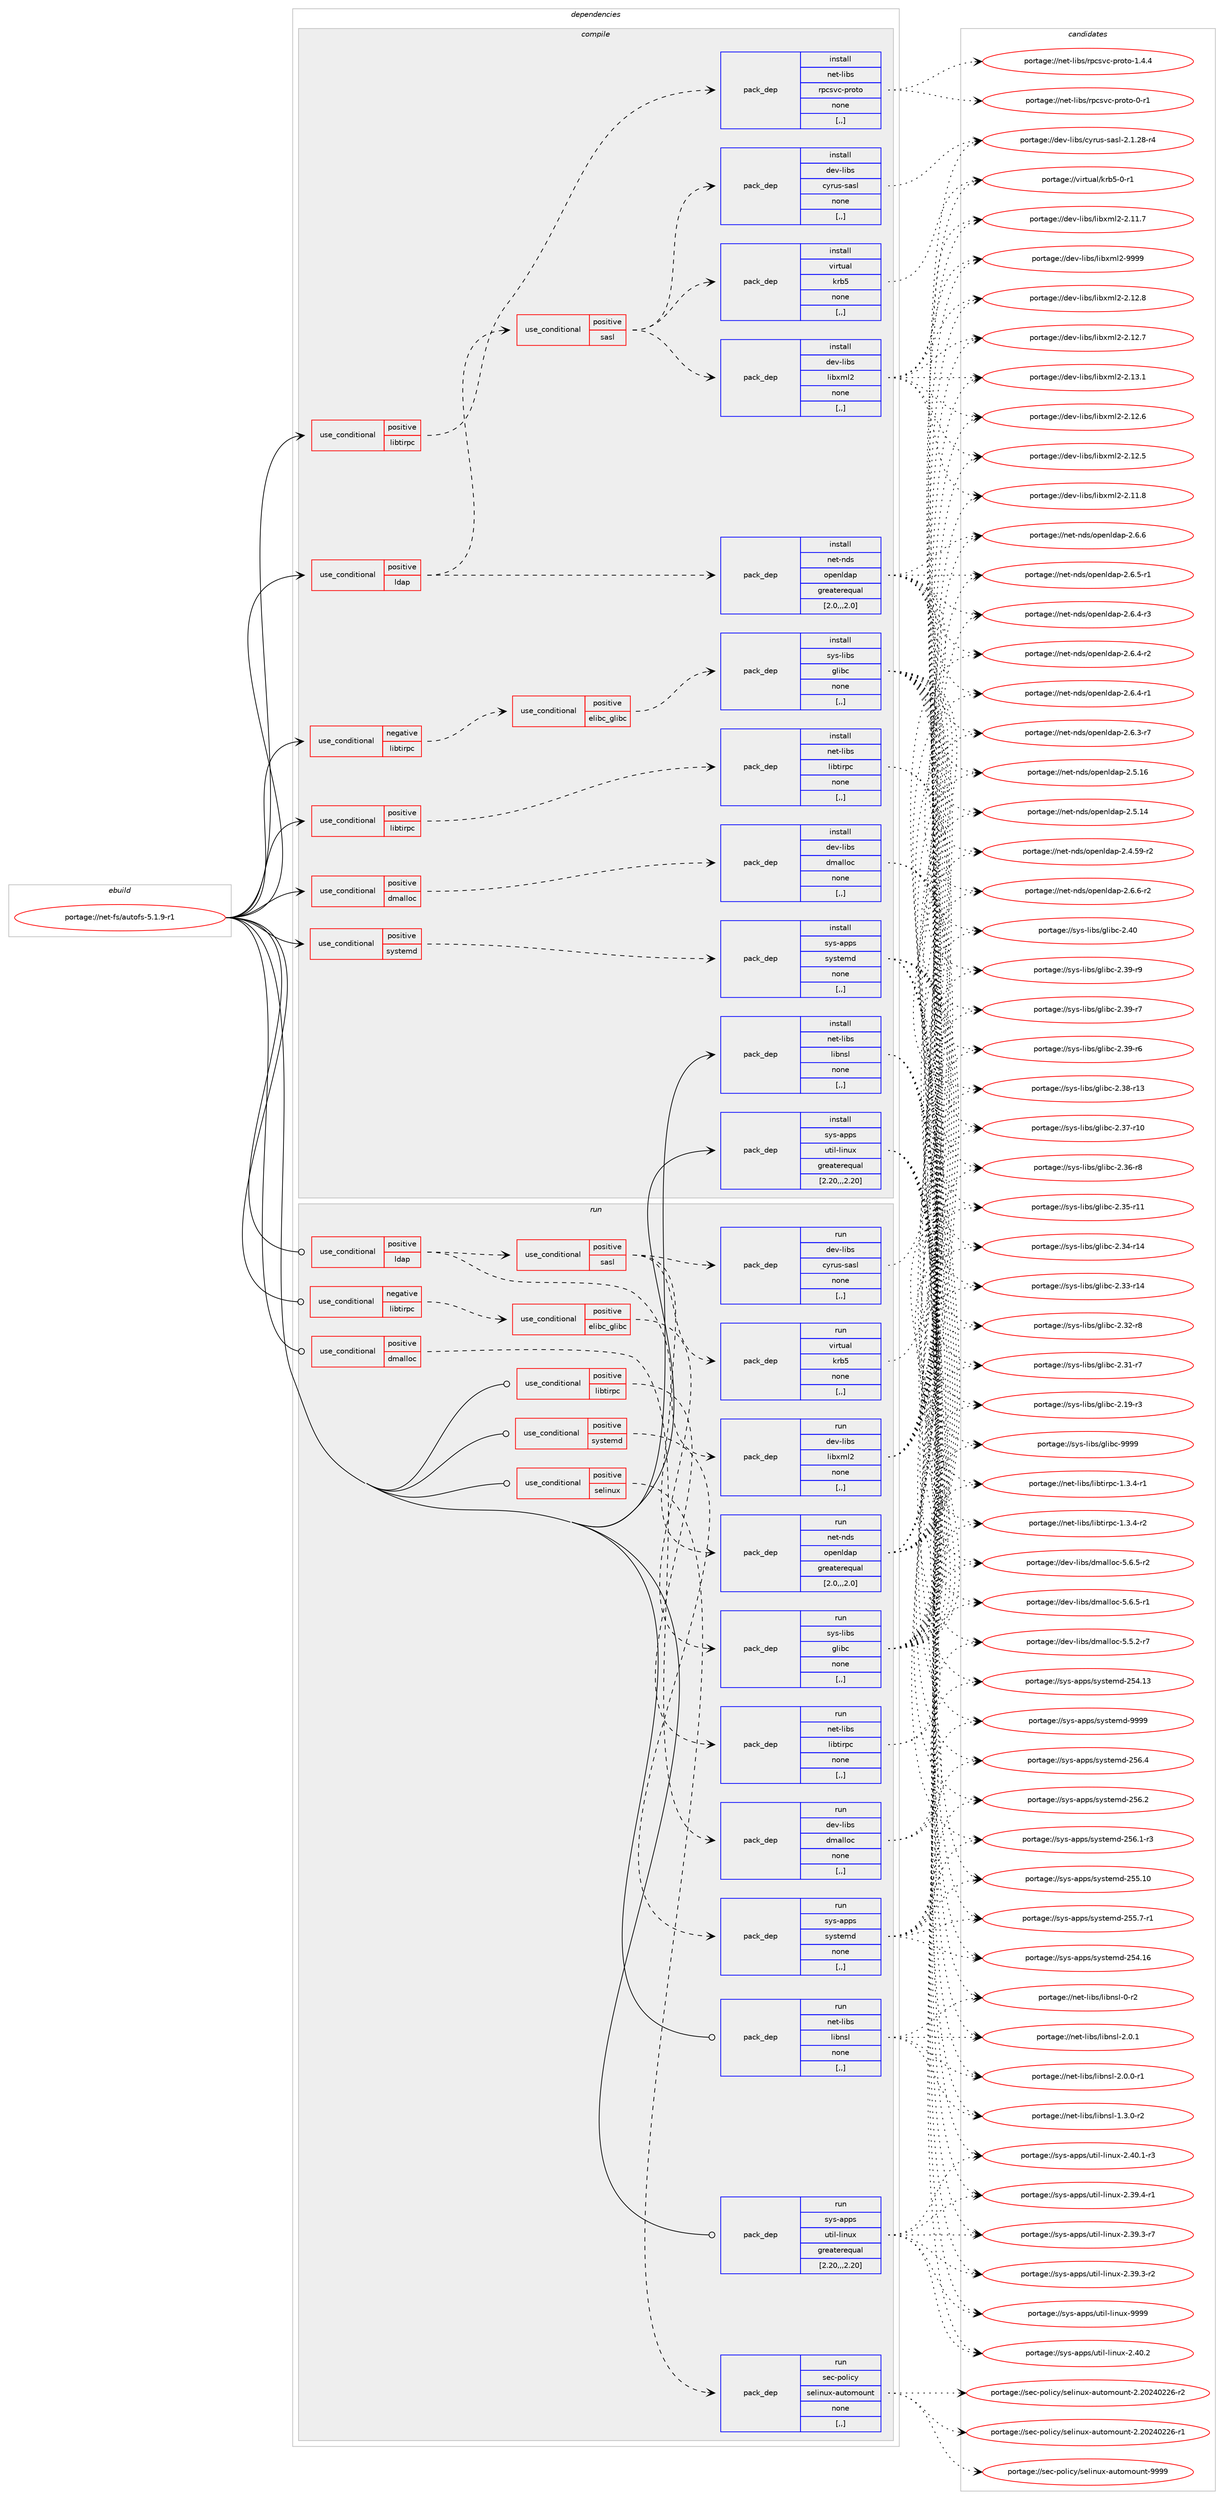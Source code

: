 digraph prolog {

# *************
# Graph options
# *************

newrank=true;
concentrate=true;
compound=true;
graph [rankdir=LR,fontname=Helvetica,fontsize=10,ranksep=1.5];#, ranksep=2.5, nodesep=0.2];
edge  [arrowhead=vee];
node  [fontname=Helvetica,fontsize=10];

# **********
# The ebuild
# **********

subgraph cluster_leftcol {
color=gray;
label=<<i>ebuild</i>>;
id [label="portage://net-fs/autofs-5.1.9-r1", color=red, width=4, href="../net-fs/autofs-5.1.9-r1.svg"];
}

# ****************
# The dependencies
# ****************

subgraph cluster_midcol {
color=gray;
label=<<i>dependencies</i>>;
subgraph cluster_compile {
fillcolor="#eeeeee";
style=filled;
label=<<i>compile</i>>;
subgraph cond90116 {
dependency347112 [label=<<TABLE BORDER="0" CELLBORDER="1" CELLSPACING="0" CELLPADDING="4"><TR><TD ROWSPAN="3" CELLPADDING="10">use_conditional</TD></TR><TR><TD>negative</TD></TR><TR><TD>libtirpc</TD></TR></TABLE>>, shape=none, color=red];
subgraph cond90117 {
dependency347113 [label=<<TABLE BORDER="0" CELLBORDER="1" CELLSPACING="0" CELLPADDING="4"><TR><TD ROWSPAN="3" CELLPADDING="10">use_conditional</TD></TR><TR><TD>positive</TD></TR><TR><TD>elibc_glibc</TD></TR></TABLE>>, shape=none, color=red];
subgraph pack254401 {
dependency347114 [label=<<TABLE BORDER="0" CELLBORDER="1" CELLSPACING="0" CELLPADDING="4" WIDTH="220"><TR><TD ROWSPAN="6" CELLPADDING="30">pack_dep</TD></TR><TR><TD WIDTH="110">install</TD></TR><TR><TD>sys-libs</TD></TR><TR><TD>glibc</TD></TR><TR><TD>none</TD></TR><TR><TD>[,,]</TD></TR></TABLE>>, shape=none, color=blue];
}
dependency347113:e -> dependency347114:w [weight=20,style="dashed",arrowhead="vee"];
}
dependency347112:e -> dependency347113:w [weight=20,style="dashed",arrowhead="vee"];
}
id:e -> dependency347112:w [weight=20,style="solid",arrowhead="vee"];
subgraph cond90118 {
dependency347115 [label=<<TABLE BORDER="0" CELLBORDER="1" CELLSPACING="0" CELLPADDING="4"><TR><TD ROWSPAN="3" CELLPADDING="10">use_conditional</TD></TR><TR><TD>positive</TD></TR><TR><TD>dmalloc</TD></TR></TABLE>>, shape=none, color=red];
subgraph pack254402 {
dependency347116 [label=<<TABLE BORDER="0" CELLBORDER="1" CELLSPACING="0" CELLPADDING="4" WIDTH="220"><TR><TD ROWSPAN="6" CELLPADDING="30">pack_dep</TD></TR><TR><TD WIDTH="110">install</TD></TR><TR><TD>dev-libs</TD></TR><TR><TD>dmalloc</TD></TR><TR><TD>none</TD></TR><TR><TD>[,,]</TD></TR></TABLE>>, shape=none, color=blue];
}
dependency347115:e -> dependency347116:w [weight=20,style="dashed",arrowhead="vee"];
}
id:e -> dependency347115:w [weight=20,style="solid",arrowhead="vee"];
subgraph cond90119 {
dependency347117 [label=<<TABLE BORDER="0" CELLBORDER="1" CELLSPACING="0" CELLPADDING="4"><TR><TD ROWSPAN="3" CELLPADDING="10">use_conditional</TD></TR><TR><TD>positive</TD></TR><TR><TD>ldap</TD></TR></TABLE>>, shape=none, color=red];
subgraph pack254403 {
dependency347118 [label=<<TABLE BORDER="0" CELLBORDER="1" CELLSPACING="0" CELLPADDING="4" WIDTH="220"><TR><TD ROWSPAN="6" CELLPADDING="30">pack_dep</TD></TR><TR><TD WIDTH="110">install</TD></TR><TR><TD>net-nds</TD></TR><TR><TD>openldap</TD></TR><TR><TD>greaterequal</TD></TR><TR><TD>[2.0,,,2.0]</TD></TR></TABLE>>, shape=none, color=blue];
}
dependency347117:e -> dependency347118:w [weight=20,style="dashed",arrowhead="vee"];
subgraph cond90120 {
dependency347119 [label=<<TABLE BORDER="0" CELLBORDER="1" CELLSPACING="0" CELLPADDING="4"><TR><TD ROWSPAN="3" CELLPADDING="10">use_conditional</TD></TR><TR><TD>positive</TD></TR><TR><TD>sasl</TD></TR></TABLE>>, shape=none, color=red];
subgraph pack254404 {
dependency347120 [label=<<TABLE BORDER="0" CELLBORDER="1" CELLSPACING="0" CELLPADDING="4" WIDTH="220"><TR><TD ROWSPAN="6" CELLPADDING="30">pack_dep</TD></TR><TR><TD WIDTH="110">install</TD></TR><TR><TD>dev-libs</TD></TR><TR><TD>cyrus-sasl</TD></TR><TR><TD>none</TD></TR><TR><TD>[,,]</TD></TR></TABLE>>, shape=none, color=blue];
}
dependency347119:e -> dependency347120:w [weight=20,style="dashed",arrowhead="vee"];
subgraph pack254405 {
dependency347121 [label=<<TABLE BORDER="0" CELLBORDER="1" CELLSPACING="0" CELLPADDING="4" WIDTH="220"><TR><TD ROWSPAN="6" CELLPADDING="30">pack_dep</TD></TR><TR><TD WIDTH="110">install</TD></TR><TR><TD>dev-libs</TD></TR><TR><TD>libxml2</TD></TR><TR><TD>none</TD></TR><TR><TD>[,,]</TD></TR></TABLE>>, shape=none, color=blue];
}
dependency347119:e -> dependency347121:w [weight=20,style="dashed",arrowhead="vee"];
subgraph pack254406 {
dependency347122 [label=<<TABLE BORDER="0" CELLBORDER="1" CELLSPACING="0" CELLPADDING="4" WIDTH="220"><TR><TD ROWSPAN="6" CELLPADDING="30">pack_dep</TD></TR><TR><TD WIDTH="110">install</TD></TR><TR><TD>virtual</TD></TR><TR><TD>krb5</TD></TR><TR><TD>none</TD></TR><TR><TD>[,,]</TD></TR></TABLE>>, shape=none, color=blue];
}
dependency347119:e -> dependency347122:w [weight=20,style="dashed",arrowhead="vee"];
}
dependency347117:e -> dependency347119:w [weight=20,style="dashed",arrowhead="vee"];
}
id:e -> dependency347117:w [weight=20,style="solid",arrowhead="vee"];
subgraph cond90121 {
dependency347123 [label=<<TABLE BORDER="0" CELLBORDER="1" CELLSPACING="0" CELLPADDING="4"><TR><TD ROWSPAN="3" CELLPADDING="10">use_conditional</TD></TR><TR><TD>positive</TD></TR><TR><TD>libtirpc</TD></TR></TABLE>>, shape=none, color=red];
subgraph pack254407 {
dependency347124 [label=<<TABLE BORDER="0" CELLBORDER="1" CELLSPACING="0" CELLPADDING="4" WIDTH="220"><TR><TD ROWSPAN="6" CELLPADDING="30">pack_dep</TD></TR><TR><TD WIDTH="110">install</TD></TR><TR><TD>net-libs</TD></TR><TR><TD>libtirpc</TD></TR><TR><TD>none</TD></TR><TR><TD>[,,]</TD></TR></TABLE>>, shape=none, color=blue];
}
dependency347123:e -> dependency347124:w [weight=20,style="dashed",arrowhead="vee"];
}
id:e -> dependency347123:w [weight=20,style="solid",arrowhead="vee"];
subgraph cond90122 {
dependency347125 [label=<<TABLE BORDER="0" CELLBORDER="1" CELLSPACING="0" CELLPADDING="4"><TR><TD ROWSPAN="3" CELLPADDING="10">use_conditional</TD></TR><TR><TD>positive</TD></TR><TR><TD>libtirpc</TD></TR></TABLE>>, shape=none, color=red];
subgraph pack254408 {
dependency347126 [label=<<TABLE BORDER="0" CELLBORDER="1" CELLSPACING="0" CELLPADDING="4" WIDTH="220"><TR><TD ROWSPAN="6" CELLPADDING="30">pack_dep</TD></TR><TR><TD WIDTH="110">install</TD></TR><TR><TD>net-libs</TD></TR><TR><TD>rpcsvc-proto</TD></TR><TR><TD>none</TD></TR><TR><TD>[,,]</TD></TR></TABLE>>, shape=none, color=blue];
}
dependency347125:e -> dependency347126:w [weight=20,style="dashed",arrowhead="vee"];
}
id:e -> dependency347125:w [weight=20,style="solid",arrowhead="vee"];
subgraph cond90123 {
dependency347127 [label=<<TABLE BORDER="0" CELLBORDER="1" CELLSPACING="0" CELLPADDING="4"><TR><TD ROWSPAN="3" CELLPADDING="10">use_conditional</TD></TR><TR><TD>positive</TD></TR><TR><TD>systemd</TD></TR></TABLE>>, shape=none, color=red];
subgraph pack254409 {
dependency347128 [label=<<TABLE BORDER="0" CELLBORDER="1" CELLSPACING="0" CELLPADDING="4" WIDTH="220"><TR><TD ROWSPAN="6" CELLPADDING="30">pack_dep</TD></TR><TR><TD WIDTH="110">install</TD></TR><TR><TD>sys-apps</TD></TR><TR><TD>systemd</TD></TR><TR><TD>none</TD></TR><TR><TD>[,,]</TD></TR></TABLE>>, shape=none, color=blue];
}
dependency347127:e -> dependency347128:w [weight=20,style="dashed",arrowhead="vee"];
}
id:e -> dependency347127:w [weight=20,style="solid",arrowhead="vee"];
subgraph pack254410 {
dependency347129 [label=<<TABLE BORDER="0" CELLBORDER="1" CELLSPACING="0" CELLPADDING="4" WIDTH="220"><TR><TD ROWSPAN="6" CELLPADDING="30">pack_dep</TD></TR><TR><TD WIDTH="110">install</TD></TR><TR><TD>net-libs</TD></TR><TR><TD>libnsl</TD></TR><TR><TD>none</TD></TR><TR><TD>[,,]</TD></TR></TABLE>>, shape=none, color=blue];
}
id:e -> dependency347129:w [weight=20,style="solid",arrowhead="vee"];
subgraph pack254411 {
dependency347130 [label=<<TABLE BORDER="0" CELLBORDER="1" CELLSPACING="0" CELLPADDING="4" WIDTH="220"><TR><TD ROWSPAN="6" CELLPADDING="30">pack_dep</TD></TR><TR><TD WIDTH="110">install</TD></TR><TR><TD>sys-apps</TD></TR><TR><TD>util-linux</TD></TR><TR><TD>greaterequal</TD></TR><TR><TD>[2.20,,,2.20]</TD></TR></TABLE>>, shape=none, color=blue];
}
id:e -> dependency347130:w [weight=20,style="solid",arrowhead="vee"];
}
subgraph cluster_compileandrun {
fillcolor="#eeeeee";
style=filled;
label=<<i>compile and run</i>>;
}
subgraph cluster_run {
fillcolor="#eeeeee";
style=filled;
label=<<i>run</i>>;
subgraph cond90124 {
dependency347131 [label=<<TABLE BORDER="0" CELLBORDER="1" CELLSPACING="0" CELLPADDING="4"><TR><TD ROWSPAN="3" CELLPADDING="10">use_conditional</TD></TR><TR><TD>negative</TD></TR><TR><TD>libtirpc</TD></TR></TABLE>>, shape=none, color=red];
subgraph cond90125 {
dependency347132 [label=<<TABLE BORDER="0" CELLBORDER="1" CELLSPACING="0" CELLPADDING="4"><TR><TD ROWSPAN="3" CELLPADDING="10">use_conditional</TD></TR><TR><TD>positive</TD></TR><TR><TD>elibc_glibc</TD></TR></TABLE>>, shape=none, color=red];
subgraph pack254412 {
dependency347133 [label=<<TABLE BORDER="0" CELLBORDER="1" CELLSPACING="0" CELLPADDING="4" WIDTH="220"><TR><TD ROWSPAN="6" CELLPADDING="30">pack_dep</TD></TR><TR><TD WIDTH="110">run</TD></TR><TR><TD>sys-libs</TD></TR><TR><TD>glibc</TD></TR><TR><TD>none</TD></TR><TR><TD>[,,]</TD></TR></TABLE>>, shape=none, color=blue];
}
dependency347132:e -> dependency347133:w [weight=20,style="dashed",arrowhead="vee"];
}
dependency347131:e -> dependency347132:w [weight=20,style="dashed",arrowhead="vee"];
}
id:e -> dependency347131:w [weight=20,style="solid",arrowhead="odot"];
subgraph cond90126 {
dependency347134 [label=<<TABLE BORDER="0" CELLBORDER="1" CELLSPACING="0" CELLPADDING="4"><TR><TD ROWSPAN="3" CELLPADDING="10">use_conditional</TD></TR><TR><TD>positive</TD></TR><TR><TD>dmalloc</TD></TR></TABLE>>, shape=none, color=red];
subgraph pack254413 {
dependency347135 [label=<<TABLE BORDER="0" CELLBORDER="1" CELLSPACING="0" CELLPADDING="4" WIDTH="220"><TR><TD ROWSPAN="6" CELLPADDING="30">pack_dep</TD></TR><TR><TD WIDTH="110">run</TD></TR><TR><TD>dev-libs</TD></TR><TR><TD>dmalloc</TD></TR><TR><TD>none</TD></TR><TR><TD>[,,]</TD></TR></TABLE>>, shape=none, color=blue];
}
dependency347134:e -> dependency347135:w [weight=20,style="dashed",arrowhead="vee"];
}
id:e -> dependency347134:w [weight=20,style="solid",arrowhead="odot"];
subgraph cond90127 {
dependency347136 [label=<<TABLE BORDER="0" CELLBORDER="1" CELLSPACING="0" CELLPADDING="4"><TR><TD ROWSPAN="3" CELLPADDING="10">use_conditional</TD></TR><TR><TD>positive</TD></TR><TR><TD>ldap</TD></TR></TABLE>>, shape=none, color=red];
subgraph pack254414 {
dependency347137 [label=<<TABLE BORDER="0" CELLBORDER="1" CELLSPACING="0" CELLPADDING="4" WIDTH="220"><TR><TD ROWSPAN="6" CELLPADDING="30">pack_dep</TD></TR><TR><TD WIDTH="110">run</TD></TR><TR><TD>net-nds</TD></TR><TR><TD>openldap</TD></TR><TR><TD>greaterequal</TD></TR><TR><TD>[2.0,,,2.0]</TD></TR></TABLE>>, shape=none, color=blue];
}
dependency347136:e -> dependency347137:w [weight=20,style="dashed",arrowhead="vee"];
subgraph cond90128 {
dependency347138 [label=<<TABLE BORDER="0" CELLBORDER="1" CELLSPACING="0" CELLPADDING="4"><TR><TD ROWSPAN="3" CELLPADDING="10">use_conditional</TD></TR><TR><TD>positive</TD></TR><TR><TD>sasl</TD></TR></TABLE>>, shape=none, color=red];
subgraph pack254415 {
dependency347139 [label=<<TABLE BORDER="0" CELLBORDER="1" CELLSPACING="0" CELLPADDING="4" WIDTH="220"><TR><TD ROWSPAN="6" CELLPADDING="30">pack_dep</TD></TR><TR><TD WIDTH="110">run</TD></TR><TR><TD>dev-libs</TD></TR><TR><TD>cyrus-sasl</TD></TR><TR><TD>none</TD></TR><TR><TD>[,,]</TD></TR></TABLE>>, shape=none, color=blue];
}
dependency347138:e -> dependency347139:w [weight=20,style="dashed",arrowhead="vee"];
subgraph pack254416 {
dependency347140 [label=<<TABLE BORDER="0" CELLBORDER="1" CELLSPACING="0" CELLPADDING="4" WIDTH="220"><TR><TD ROWSPAN="6" CELLPADDING="30">pack_dep</TD></TR><TR><TD WIDTH="110">run</TD></TR><TR><TD>dev-libs</TD></TR><TR><TD>libxml2</TD></TR><TR><TD>none</TD></TR><TR><TD>[,,]</TD></TR></TABLE>>, shape=none, color=blue];
}
dependency347138:e -> dependency347140:w [weight=20,style="dashed",arrowhead="vee"];
subgraph pack254417 {
dependency347141 [label=<<TABLE BORDER="0" CELLBORDER="1" CELLSPACING="0" CELLPADDING="4" WIDTH="220"><TR><TD ROWSPAN="6" CELLPADDING="30">pack_dep</TD></TR><TR><TD WIDTH="110">run</TD></TR><TR><TD>virtual</TD></TR><TR><TD>krb5</TD></TR><TR><TD>none</TD></TR><TR><TD>[,,]</TD></TR></TABLE>>, shape=none, color=blue];
}
dependency347138:e -> dependency347141:w [weight=20,style="dashed",arrowhead="vee"];
}
dependency347136:e -> dependency347138:w [weight=20,style="dashed",arrowhead="vee"];
}
id:e -> dependency347136:w [weight=20,style="solid",arrowhead="odot"];
subgraph cond90129 {
dependency347142 [label=<<TABLE BORDER="0" CELLBORDER="1" CELLSPACING="0" CELLPADDING="4"><TR><TD ROWSPAN="3" CELLPADDING="10">use_conditional</TD></TR><TR><TD>positive</TD></TR><TR><TD>libtirpc</TD></TR></TABLE>>, shape=none, color=red];
subgraph pack254418 {
dependency347143 [label=<<TABLE BORDER="0" CELLBORDER="1" CELLSPACING="0" CELLPADDING="4" WIDTH="220"><TR><TD ROWSPAN="6" CELLPADDING="30">pack_dep</TD></TR><TR><TD WIDTH="110">run</TD></TR><TR><TD>net-libs</TD></TR><TR><TD>libtirpc</TD></TR><TR><TD>none</TD></TR><TR><TD>[,,]</TD></TR></TABLE>>, shape=none, color=blue];
}
dependency347142:e -> dependency347143:w [weight=20,style="dashed",arrowhead="vee"];
}
id:e -> dependency347142:w [weight=20,style="solid",arrowhead="odot"];
subgraph cond90130 {
dependency347144 [label=<<TABLE BORDER="0" CELLBORDER="1" CELLSPACING="0" CELLPADDING="4"><TR><TD ROWSPAN="3" CELLPADDING="10">use_conditional</TD></TR><TR><TD>positive</TD></TR><TR><TD>selinux</TD></TR></TABLE>>, shape=none, color=red];
subgraph pack254419 {
dependency347145 [label=<<TABLE BORDER="0" CELLBORDER="1" CELLSPACING="0" CELLPADDING="4" WIDTH="220"><TR><TD ROWSPAN="6" CELLPADDING="30">pack_dep</TD></TR><TR><TD WIDTH="110">run</TD></TR><TR><TD>sec-policy</TD></TR><TR><TD>selinux-automount</TD></TR><TR><TD>none</TD></TR><TR><TD>[,,]</TD></TR></TABLE>>, shape=none, color=blue];
}
dependency347144:e -> dependency347145:w [weight=20,style="dashed",arrowhead="vee"];
}
id:e -> dependency347144:w [weight=20,style="solid",arrowhead="odot"];
subgraph cond90131 {
dependency347146 [label=<<TABLE BORDER="0" CELLBORDER="1" CELLSPACING="0" CELLPADDING="4"><TR><TD ROWSPAN="3" CELLPADDING="10">use_conditional</TD></TR><TR><TD>positive</TD></TR><TR><TD>systemd</TD></TR></TABLE>>, shape=none, color=red];
subgraph pack254420 {
dependency347147 [label=<<TABLE BORDER="0" CELLBORDER="1" CELLSPACING="0" CELLPADDING="4" WIDTH="220"><TR><TD ROWSPAN="6" CELLPADDING="30">pack_dep</TD></TR><TR><TD WIDTH="110">run</TD></TR><TR><TD>sys-apps</TD></TR><TR><TD>systemd</TD></TR><TR><TD>none</TD></TR><TR><TD>[,,]</TD></TR></TABLE>>, shape=none, color=blue];
}
dependency347146:e -> dependency347147:w [weight=20,style="dashed",arrowhead="vee"];
}
id:e -> dependency347146:w [weight=20,style="solid",arrowhead="odot"];
subgraph pack254421 {
dependency347148 [label=<<TABLE BORDER="0" CELLBORDER="1" CELLSPACING="0" CELLPADDING="4" WIDTH="220"><TR><TD ROWSPAN="6" CELLPADDING="30">pack_dep</TD></TR><TR><TD WIDTH="110">run</TD></TR><TR><TD>net-libs</TD></TR><TR><TD>libnsl</TD></TR><TR><TD>none</TD></TR><TR><TD>[,,]</TD></TR></TABLE>>, shape=none, color=blue];
}
id:e -> dependency347148:w [weight=20,style="solid",arrowhead="odot"];
subgraph pack254422 {
dependency347149 [label=<<TABLE BORDER="0" CELLBORDER="1" CELLSPACING="0" CELLPADDING="4" WIDTH="220"><TR><TD ROWSPAN="6" CELLPADDING="30">pack_dep</TD></TR><TR><TD WIDTH="110">run</TD></TR><TR><TD>sys-apps</TD></TR><TR><TD>util-linux</TD></TR><TR><TD>greaterequal</TD></TR><TR><TD>[2.20,,,2.20]</TD></TR></TABLE>>, shape=none, color=blue];
}
id:e -> dependency347149:w [weight=20,style="solid",arrowhead="odot"];
}
}

# **************
# The candidates
# **************

subgraph cluster_choices {
rank=same;
color=gray;
label=<<i>candidates</i>>;

subgraph choice254401 {
color=black;
nodesep=1;
choice11512111545108105981154710310810598994557575757 [label="portage://sys-libs/glibc-9999", color=red, width=4,href="../sys-libs/glibc-9999.svg"];
choice11512111545108105981154710310810598994550465248 [label="portage://sys-libs/glibc-2.40", color=red, width=4,href="../sys-libs/glibc-2.40.svg"];
choice115121115451081059811547103108105989945504651574511457 [label="portage://sys-libs/glibc-2.39-r9", color=red, width=4,href="../sys-libs/glibc-2.39-r9.svg"];
choice115121115451081059811547103108105989945504651574511455 [label="portage://sys-libs/glibc-2.39-r7", color=red, width=4,href="../sys-libs/glibc-2.39-r7.svg"];
choice115121115451081059811547103108105989945504651574511454 [label="portage://sys-libs/glibc-2.39-r6", color=red, width=4,href="../sys-libs/glibc-2.39-r6.svg"];
choice11512111545108105981154710310810598994550465156451144951 [label="portage://sys-libs/glibc-2.38-r13", color=red, width=4,href="../sys-libs/glibc-2.38-r13.svg"];
choice11512111545108105981154710310810598994550465155451144948 [label="portage://sys-libs/glibc-2.37-r10", color=red, width=4,href="../sys-libs/glibc-2.37-r10.svg"];
choice115121115451081059811547103108105989945504651544511456 [label="portage://sys-libs/glibc-2.36-r8", color=red, width=4,href="../sys-libs/glibc-2.36-r8.svg"];
choice11512111545108105981154710310810598994550465153451144949 [label="portage://sys-libs/glibc-2.35-r11", color=red, width=4,href="../sys-libs/glibc-2.35-r11.svg"];
choice11512111545108105981154710310810598994550465152451144952 [label="portage://sys-libs/glibc-2.34-r14", color=red, width=4,href="../sys-libs/glibc-2.34-r14.svg"];
choice11512111545108105981154710310810598994550465151451144952 [label="portage://sys-libs/glibc-2.33-r14", color=red, width=4,href="../sys-libs/glibc-2.33-r14.svg"];
choice115121115451081059811547103108105989945504651504511456 [label="portage://sys-libs/glibc-2.32-r8", color=red, width=4,href="../sys-libs/glibc-2.32-r8.svg"];
choice115121115451081059811547103108105989945504651494511455 [label="portage://sys-libs/glibc-2.31-r7", color=red, width=4,href="../sys-libs/glibc-2.31-r7.svg"];
choice115121115451081059811547103108105989945504649574511451 [label="portage://sys-libs/glibc-2.19-r3", color=red, width=4,href="../sys-libs/glibc-2.19-r3.svg"];
dependency347114:e -> choice11512111545108105981154710310810598994557575757:w [style=dotted,weight="100"];
dependency347114:e -> choice11512111545108105981154710310810598994550465248:w [style=dotted,weight="100"];
dependency347114:e -> choice115121115451081059811547103108105989945504651574511457:w [style=dotted,weight="100"];
dependency347114:e -> choice115121115451081059811547103108105989945504651574511455:w [style=dotted,weight="100"];
dependency347114:e -> choice115121115451081059811547103108105989945504651574511454:w [style=dotted,weight="100"];
dependency347114:e -> choice11512111545108105981154710310810598994550465156451144951:w [style=dotted,weight="100"];
dependency347114:e -> choice11512111545108105981154710310810598994550465155451144948:w [style=dotted,weight="100"];
dependency347114:e -> choice115121115451081059811547103108105989945504651544511456:w [style=dotted,weight="100"];
dependency347114:e -> choice11512111545108105981154710310810598994550465153451144949:w [style=dotted,weight="100"];
dependency347114:e -> choice11512111545108105981154710310810598994550465152451144952:w [style=dotted,weight="100"];
dependency347114:e -> choice11512111545108105981154710310810598994550465151451144952:w [style=dotted,weight="100"];
dependency347114:e -> choice115121115451081059811547103108105989945504651504511456:w [style=dotted,weight="100"];
dependency347114:e -> choice115121115451081059811547103108105989945504651494511455:w [style=dotted,weight="100"];
dependency347114:e -> choice115121115451081059811547103108105989945504649574511451:w [style=dotted,weight="100"];
}
subgraph choice254402 {
color=black;
nodesep=1;
choice10010111845108105981154710010997108108111994553465446534511450 [label="portage://dev-libs/dmalloc-5.6.5-r2", color=red, width=4,href="../dev-libs/dmalloc-5.6.5-r2.svg"];
choice10010111845108105981154710010997108108111994553465446534511449 [label="portage://dev-libs/dmalloc-5.6.5-r1", color=red, width=4,href="../dev-libs/dmalloc-5.6.5-r1.svg"];
choice10010111845108105981154710010997108108111994553465346504511455 [label="portage://dev-libs/dmalloc-5.5.2-r7", color=red, width=4,href="../dev-libs/dmalloc-5.5.2-r7.svg"];
dependency347116:e -> choice10010111845108105981154710010997108108111994553465446534511450:w [style=dotted,weight="100"];
dependency347116:e -> choice10010111845108105981154710010997108108111994553465446534511449:w [style=dotted,weight="100"];
dependency347116:e -> choice10010111845108105981154710010997108108111994553465346504511455:w [style=dotted,weight="100"];
}
subgraph choice254403 {
color=black;
nodesep=1;
choice1101011164511010011547111112101110108100971124550465446544511450 [label="portage://net-nds/openldap-2.6.6-r2", color=red, width=4,href="../net-nds/openldap-2.6.6-r2.svg"];
choice110101116451101001154711111210111010810097112455046544654 [label="portage://net-nds/openldap-2.6.6", color=red, width=4,href="../net-nds/openldap-2.6.6.svg"];
choice1101011164511010011547111112101110108100971124550465446534511449 [label="portage://net-nds/openldap-2.6.5-r1", color=red, width=4,href="../net-nds/openldap-2.6.5-r1.svg"];
choice1101011164511010011547111112101110108100971124550465446524511451 [label="portage://net-nds/openldap-2.6.4-r3", color=red, width=4,href="../net-nds/openldap-2.6.4-r3.svg"];
choice1101011164511010011547111112101110108100971124550465446524511450 [label="portage://net-nds/openldap-2.6.4-r2", color=red, width=4,href="../net-nds/openldap-2.6.4-r2.svg"];
choice1101011164511010011547111112101110108100971124550465446524511449 [label="portage://net-nds/openldap-2.6.4-r1", color=red, width=4,href="../net-nds/openldap-2.6.4-r1.svg"];
choice1101011164511010011547111112101110108100971124550465446514511455 [label="portage://net-nds/openldap-2.6.3-r7", color=red, width=4,href="../net-nds/openldap-2.6.3-r7.svg"];
choice11010111645110100115471111121011101081009711245504653464954 [label="portage://net-nds/openldap-2.5.16", color=red, width=4,href="../net-nds/openldap-2.5.16.svg"];
choice11010111645110100115471111121011101081009711245504653464952 [label="portage://net-nds/openldap-2.5.14", color=red, width=4,href="../net-nds/openldap-2.5.14.svg"];
choice110101116451101001154711111210111010810097112455046524653574511450 [label="portage://net-nds/openldap-2.4.59-r2", color=red, width=4,href="../net-nds/openldap-2.4.59-r2.svg"];
dependency347118:e -> choice1101011164511010011547111112101110108100971124550465446544511450:w [style=dotted,weight="100"];
dependency347118:e -> choice110101116451101001154711111210111010810097112455046544654:w [style=dotted,weight="100"];
dependency347118:e -> choice1101011164511010011547111112101110108100971124550465446534511449:w [style=dotted,weight="100"];
dependency347118:e -> choice1101011164511010011547111112101110108100971124550465446524511451:w [style=dotted,weight="100"];
dependency347118:e -> choice1101011164511010011547111112101110108100971124550465446524511450:w [style=dotted,weight="100"];
dependency347118:e -> choice1101011164511010011547111112101110108100971124550465446524511449:w [style=dotted,weight="100"];
dependency347118:e -> choice1101011164511010011547111112101110108100971124550465446514511455:w [style=dotted,weight="100"];
dependency347118:e -> choice11010111645110100115471111121011101081009711245504653464954:w [style=dotted,weight="100"];
dependency347118:e -> choice11010111645110100115471111121011101081009711245504653464952:w [style=dotted,weight="100"];
dependency347118:e -> choice110101116451101001154711111210111010810097112455046524653574511450:w [style=dotted,weight="100"];
}
subgraph choice254404 {
color=black;
nodesep=1;
choice100101118451081059811547991211141171154511597115108455046494650564511452 [label="portage://dev-libs/cyrus-sasl-2.1.28-r4", color=red, width=4,href="../dev-libs/cyrus-sasl-2.1.28-r4.svg"];
dependency347120:e -> choice100101118451081059811547991211141171154511597115108455046494650564511452:w [style=dotted,weight="100"];
}
subgraph choice254405 {
color=black;
nodesep=1;
choice10010111845108105981154710810598120109108504557575757 [label="portage://dev-libs/libxml2-9999", color=red, width=4,href="../dev-libs/libxml2-9999.svg"];
choice100101118451081059811547108105981201091085045504649514649 [label="portage://dev-libs/libxml2-2.13.1", color=red, width=4,href="../dev-libs/libxml2-2.13.1.svg"];
choice100101118451081059811547108105981201091085045504649504656 [label="portage://dev-libs/libxml2-2.12.8", color=red, width=4,href="../dev-libs/libxml2-2.12.8.svg"];
choice100101118451081059811547108105981201091085045504649504655 [label="portage://dev-libs/libxml2-2.12.7", color=red, width=4,href="../dev-libs/libxml2-2.12.7.svg"];
choice100101118451081059811547108105981201091085045504649504654 [label="portage://dev-libs/libxml2-2.12.6", color=red, width=4,href="../dev-libs/libxml2-2.12.6.svg"];
choice100101118451081059811547108105981201091085045504649504653 [label="portage://dev-libs/libxml2-2.12.5", color=red, width=4,href="../dev-libs/libxml2-2.12.5.svg"];
choice100101118451081059811547108105981201091085045504649494656 [label="portage://dev-libs/libxml2-2.11.8", color=red, width=4,href="../dev-libs/libxml2-2.11.8.svg"];
choice100101118451081059811547108105981201091085045504649494655 [label="portage://dev-libs/libxml2-2.11.7", color=red, width=4,href="../dev-libs/libxml2-2.11.7.svg"];
dependency347121:e -> choice10010111845108105981154710810598120109108504557575757:w [style=dotted,weight="100"];
dependency347121:e -> choice100101118451081059811547108105981201091085045504649514649:w [style=dotted,weight="100"];
dependency347121:e -> choice100101118451081059811547108105981201091085045504649504656:w [style=dotted,weight="100"];
dependency347121:e -> choice100101118451081059811547108105981201091085045504649504655:w [style=dotted,weight="100"];
dependency347121:e -> choice100101118451081059811547108105981201091085045504649504654:w [style=dotted,weight="100"];
dependency347121:e -> choice100101118451081059811547108105981201091085045504649504653:w [style=dotted,weight="100"];
dependency347121:e -> choice100101118451081059811547108105981201091085045504649494656:w [style=dotted,weight="100"];
dependency347121:e -> choice100101118451081059811547108105981201091085045504649494655:w [style=dotted,weight="100"];
}
subgraph choice254406 {
color=black;
nodesep=1;
choice1181051141161179710847107114985345484511449 [label="portage://virtual/krb5-0-r1", color=red, width=4,href="../virtual/krb5-0-r1.svg"];
dependency347122:e -> choice1181051141161179710847107114985345484511449:w [style=dotted,weight="100"];
}
subgraph choice254407 {
color=black;
nodesep=1;
choice11010111645108105981154710810598116105114112994549465146524511450 [label="portage://net-libs/libtirpc-1.3.4-r2", color=red, width=4,href="../net-libs/libtirpc-1.3.4-r2.svg"];
choice11010111645108105981154710810598116105114112994549465146524511449 [label="portage://net-libs/libtirpc-1.3.4-r1", color=red, width=4,href="../net-libs/libtirpc-1.3.4-r1.svg"];
dependency347124:e -> choice11010111645108105981154710810598116105114112994549465146524511450:w [style=dotted,weight="100"];
dependency347124:e -> choice11010111645108105981154710810598116105114112994549465146524511449:w [style=dotted,weight="100"];
}
subgraph choice254408 {
color=black;
nodesep=1;
choice110101116451081059811547114112991151189945112114111116111454946524652 [label="portage://net-libs/rpcsvc-proto-1.4.4", color=red, width=4,href="../net-libs/rpcsvc-proto-1.4.4.svg"];
choice11010111645108105981154711411299115118994511211411111611145484511449 [label="portage://net-libs/rpcsvc-proto-0-r1", color=red, width=4,href="../net-libs/rpcsvc-proto-0-r1.svg"];
dependency347126:e -> choice110101116451081059811547114112991151189945112114111116111454946524652:w [style=dotted,weight="100"];
dependency347126:e -> choice11010111645108105981154711411299115118994511211411111611145484511449:w [style=dotted,weight="100"];
}
subgraph choice254409 {
color=black;
nodesep=1;
choice1151211154597112112115471151211151161011091004557575757 [label="portage://sys-apps/systemd-9999", color=red, width=4,href="../sys-apps/systemd-9999.svg"];
choice115121115459711211211547115121115116101109100455053544652 [label="portage://sys-apps/systemd-256.4", color=red, width=4,href="../sys-apps/systemd-256.4.svg"];
choice115121115459711211211547115121115116101109100455053544650 [label="portage://sys-apps/systemd-256.2", color=red, width=4,href="../sys-apps/systemd-256.2.svg"];
choice1151211154597112112115471151211151161011091004550535446494511451 [label="portage://sys-apps/systemd-256.1-r3", color=red, width=4,href="../sys-apps/systemd-256.1-r3.svg"];
choice11512111545971121121154711512111511610110910045505353464948 [label="portage://sys-apps/systemd-255.10", color=red, width=4,href="../sys-apps/systemd-255.10.svg"];
choice1151211154597112112115471151211151161011091004550535346554511449 [label="portage://sys-apps/systemd-255.7-r1", color=red, width=4,href="../sys-apps/systemd-255.7-r1.svg"];
choice11512111545971121121154711512111511610110910045505352464954 [label="portage://sys-apps/systemd-254.16", color=red, width=4,href="../sys-apps/systemd-254.16.svg"];
choice11512111545971121121154711512111511610110910045505352464951 [label="portage://sys-apps/systemd-254.13", color=red, width=4,href="../sys-apps/systemd-254.13.svg"];
dependency347128:e -> choice1151211154597112112115471151211151161011091004557575757:w [style=dotted,weight="100"];
dependency347128:e -> choice115121115459711211211547115121115116101109100455053544652:w [style=dotted,weight="100"];
dependency347128:e -> choice115121115459711211211547115121115116101109100455053544650:w [style=dotted,weight="100"];
dependency347128:e -> choice1151211154597112112115471151211151161011091004550535446494511451:w [style=dotted,weight="100"];
dependency347128:e -> choice11512111545971121121154711512111511610110910045505353464948:w [style=dotted,weight="100"];
dependency347128:e -> choice1151211154597112112115471151211151161011091004550535346554511449:w [style=dotted,weight="100"];
dependency347128:e -> choice11512111545971121121154711512111511610110910045505352464954:w [style=dotted,weight="100"];
dependency347128:e -> choice11512111545971121121154711512111511610110910045505352464951:w [style=dotted,weight="100"];
}
subgraph choice254410 {
color=black;
nodesep=1;
choice11010111645108105981154710810598110115108455046484649 [label="portage://net-libs/libnsl-2.0.1", color=red, width=4,href="../net-libs/libnsl-2.0.1.svg"];
choice110101116451081059811547108105981101151084550464846484511449 [label="portage://net-libs/libnsl-2.0.0-r1", color=red, width=4,href="../net-libs/libnsl-2.0.0-r1.svg"];
choice110101116451081059811547108105981101151084549465146484511450 [label="portage://net-libs/libnsl-1.3.0-r2", color=red, width=4,href="../net-libs/libnsl-1.3.0-r2.svg"];
choice1101011164510810598115471081059811011510845484511450 [label="portage://net-libs/libnsl-0-r2", color=red, width=4,href="../net-libs/libnsl-0-r2.svg"];
dependency347129:e -> choice11010111645108105981154710810598110115108455046484649:w [style=dotted,weight="100"];
dependency347129:e -> choice110101116451081059811547108105981101151084550464846484511449:w [style=dotted,weight="100"];
dependency347129:e -> choice110101116451081059811547108105981101151084549465146484511450:w [style=dotted,weight="100"];
dependency347129:e -> choice1101011164510810598115471081059811011510845484511450:w [style=dotted,weight="100"];
}
subgraph choice254411 {
color=black;
nodesep=1;
choice115121115459711211211547117116105108451081051101171204557575757 [label="portage://sys-apps/util-linux-9999", color=red, width=4,href="../sys-apps/util-linux-9999.svg"];
choice1151211154597112112115471171161051084510810511011712045504652484650 [label="portage://sys-apps/util-linux-2.40.2", color=red, width=4,href="../sys-apps/util-linux-2.40.2.svg"];
choice11512111545971121121154711711610510845108105110117120455046524846494511451 [label="portage://sys-apps/util-linux-2.40.1-r3", color=red, width=4,href="../sys-apps/util-linux-2.40.1-r3.svg"];
choice11512111545971121121154711711610510845108105110117120455046515746524511449 [label="portage://sys-apps/util-linux-2.39.4-r1", color=red, width=4,href="../sys-apps/util-linux-2.39.4-r1.svg"];
choice11512111545971121121154711711610510845108105110117120455046515746514511455 [label="portage://sys-apps/util-linux-2.39.3-r7", color=red, width=4,href="../sys-apps/util-linux-2.39.3-r7.svg"];
choice11512111545971121121154711711610510845108105110117120455046515746514511450 [label="portage://sys-apps/util-linux-2.39.3-r2", color=red, width=4,href="../sys-apps/util-linux-2.39.3-r2.svg"];
dependency347130:e -> choice115121115459711211211547117116105108451081051101171204557575757:w [style=dotted,weight="100"];
dependency347130:e -> choice1151211154597112112115471171161051084510810511011712045504652484650:w [style=dotted,weight="100"];
dependency347130:e -> choice11512111545971121121154711711610510845108105110117120455046524846494511451:w [style=dotted,weight="100"];
dependency347130:e -> choice11512111545971121121154711711610510845108105110117120455046515746524511449:w [style=dotted,weight="100"];
dependency347130:e -> choice11512111545971121121154711711610510845108105110117120455046515746514511455:w [style=dotted,weight="100"];
dependency347130:e -> choice11512111545971121121154711711610510845108105110117120455046515746514511450:w [style=dotted,weight="100"];
}
subgraph choice254412 {
color=black;
nodesep=1;
choice11512111545108105981154710310810598994557575757 [label="portage://sys-libs/glibc-9999", color=red, width=4,href="../sys-libs/glibc-9999.svg"];
choice11512111545108105981154710310810598994550465248 [label="portage://sys-libs/glibc-2.40", color=red, width=4,href="../sys-libs/glibc-2.40.svg"];
choice115121115451081059811547103108105989945504651574511457 [label="portage://sys-libs/glibc-2.39-r9", color=red, width=4,href="../sys-libs/glibc-2.39-r9.svg"];
choice115121115451081059811547103108105989945504651574511455 [label="portage://sys-libs/glibc-2.39-r7", color=red, width=4,href="../sys-libs/glibc-2.39-r7.svg"];
choice115121115451081059811547103108105989945504651574511454 [label="portage://sys-libs/glibc-2.39-r6", color=red, width=4,href="../sys-libs/glibc-2.39-r6.svg"];
choice11512111545108105981154710310810598994550465156451144951 [label="portage://sys-libs/glibc-2.38-r13", color=red, width=4,href="../sys-libs/glibc-2.38-r13.svg"];
choice11512111545108105981154710310810598994550465155451144948 [label="portage://sys-libs/glibc-2.37-r10", color=red, width=4,href="../sys-libs/glibc-2.37-r10.svg"];
choice115121115451081059811547103108105989945504651544511456 [label="portage://sys-libs/glibc-2.36-r8", color=red, width=4,href="../sys-libs/glibc-2.36-r8.svg"];
choice11512111545108105981154710310810598994550465153451144949 [label="portage://sys-libs/glibc-2.35-r11", color=red, width=4,href="../sys-libs/glibc-2.35-r11.svg"];
choice11512111545108105981154710310810598994550465152451144952 [label="portage://sys-libs/glibc-2.34-r14", color=red, width=4,href="../sys-libs/glibc-2.34-r14.svg"];
choice11512111545108105981154710310810598994550465151451144952 [label="portage://sys-libs/glibc-2.33-r14", color=red, width=4,href="../sys-libs/glibc-2.33-r14.svg"];
choice115121115451081059811547103108105989945504651504511456 [label="portage://sys-libs/glibc-2.32-r8", color=red, width=4,href="../sys-libs/glibc-2.32-r8.svg"];
choice115121115451081059811547103108105989945504651494511455 [label="portage://sys-libs/glibc-2.31-r7", color=red, width=4,href="../sys-libs/glibc-2.31-r7.svg"];
choice115121115451081059811547103108105989945504649574511451 [label="portage://sys-libs/glibc-2.19-r3", color=red, width=4,href="../sys-libs/glibc-2.19-r3.svg"];
dependency347133:e -> choice11512111545108105981154710310810598994557575757:w [style=dotted,weight="100"];
dependency347133:e -> choice11512111545108105981154710310810598994550465248:w [style=dotted,weight="100"];
dependency347133:e -> choice115121115451081059811547103108105989945504651574511457:w [style=dotted,weight="100"];
dependency347133:e -> choice115121115451081059811547103108105989945504651574511455:w [style=dotted,weight="100"];
dependency347133:e -> choice115121115451081059811547103108105989945504651574511454:w [style=dotted,weight="100"];
dependency347133:e -> choice11512111545108105981154710310810598994550465156451144951:w [style=dotted,weight="100"];
dependency347133:e -> choice11512111545108105981154710310810598994550465155451144948:w [style=dotted,weight="100"];
dependency347133:e -> choice115121115451081059811547103108105989945504651544511456:w [style=dotted,weight="100"];
dependency347133:e -> choice11512111545108105981154710310810598994550465153451144949:w [style=dotted,weight="100"];
dependency347133:e -> choice11512111545108105981154710310810598994550465152451144952:w [style=dotted,weight="100"];
dependency347133:e -> choice11512111545108105981154710310810598994550465151451144952:w [style=dotted,weight="100"];
dependency347133:e -> choice115121115451081059811547103108105989945504651504511456:w [style=dotted,weight="100"];
dependency347133:e -> choice115121115451081059811547103108105989945504651494511455:w [style=dotted,weight="100"];
dependency347133:e -> choice115121115451081059811547103108105989945504649574511451:w [style=dotted,weight="100"];
}
subgraph choice254413 {
color=black;
nodesep=1;
choice10010111845108105981154710010997108108111994553465446534511450 [label="portage://dev-libs/dmalloc-5.6.5-r2", color=red, width=4,href="../dev-libs/dmalloc-5.6.5-r2.svg"];
choice10010111845108105981154710010997108108111994553465446534511449 [label="portage://dev-libs/dmalloc-5.6.5-r1", color=red, width=4,href="../dev-libs/dmalloc-5.6.5-r1.svg"];
choice10010111845108105981154710010997108108111994553465346504511455 [label="portage://dev-libs/dmalloc-5.5.2-r7", color=red, width=4,href="../dev-libs/dmalloc-5.5.2-r7.svg"];
dependency347135:e -> choice10010111845108105981154710010997108108111994553465446534511450:w [style=dotted,weight="100"];
dependency347135:e -> choice10010111845108105981154710010997108108111994553465446534511449:w [style=dotted,weight="100"];
dependency347135:e -> choice10010111845108105981154710010997108108111994553465346504511455:w [style=dotted,weight="100"];
}
subgraph choice254414 {
color=black;
nodesep=1;
choice1101011164511010011547111112101110108100971124550465446544511450 [label="portage://net-nds/openldap-2.6.6-r2", color=red, width=4,href="../net-nds/openldap-2.6.6-r2.svg"];
choice110101116451101001154711111210111010810097112455046544654 [label="portage://net-nds/openldap-2.6.6", color=red, width=4,href="../net-nds/openldap-2.6.6.svg"];
choice1101011164511010011547111112101110108100971124550465446534511449 [label="portage://net-nds/openldap-2.6.5-r1", color=red, width=4,href="../net-nds/openldap-2.6.5-r1.svg"];
choice1101011164511010011547111112101110108100971124550465446524511451 [label="portage://net-nds/openldap-2.6.4-r3", color=red, width=4,href="../net-nds/openldap-2.6.4-r3.svg"];
choice1101011164511010011547111112101110108100971124550465446524511450 [label="portage://net-nds/openldap-2.6.4-r2", color=red, width=4,href="../net-nds/openldap-2.6.4-r2.svg"];
choice1101011164511010011547111112101110108100971124550465446524511449 [label="portage://net-nds/openldap-2.6.4-r1", color=red, width=4,href="../net-nds/openldap-2.6.4-r1.svg"];
choice1101011164511010011547111112101110108100971124550465446514511455 [label="portage://net-nds/openldap-2.6.3-r7", color=red, width=4,href="../net-nds/openldap-2.6.3-r7.svg"];
choice11010111645110100115471111121011101081009711245504653464954 [label="portage://net-nds/openldap-2.5.16", color=red, width=4,href="../net-nds/openldap-2.5.16.svg"];
choice11010111645110100115471111121011101081009711245504653464952 [label="portage://net-nds/openldap-2.5.14", color=red, width=4,href="../net-nds/openldap-2.5.14.svg"];
choice110101116451101001154711111210111010810097112455046524653574511450 [label="portage://net-nds/openldap-2.4.59-r2", color=red, width=4,href="../net-nds/openldap-2.4.59-r2.svg"];
dependency347137:e -> choice1101011164511010011547111112101110108100971124550465446544511450:w [style=dotted,weight="100"];
dependency347137:e -> choice110101116451101001154711111210111010810097112455046544654:w [style=dotted,weight="100"];
dependency347137:e -> choice1101011164511010011547111112101110108100971124550465446534511449:w [style=dotted,weight="100"];
dependency347137:e -> choice1101011164511010011547111112101110108100971124550465446524511451:w [style=dotted,weight="100"];
dependency347137:e -> choice1101011164511010011547111112101110108100971124550465446524511450:w [style=dotted,weight="100"];
dependency347137:e -> choice1101011164511010011547111112101110108100971124550465446524511449:w [style=dotted,weight="100"];
dependency347137:e -> choice1101011164511010011547111112101110108100971124550465446514511455:w [style=dotted,weight="100"];
dependency347137:e -> choice11010111645110100115471111121011101081009711245504653464954:w [style=dotted,weight="100"];
dependency347137:e -> choice11010111645110100115471111121011101081009711245504653464952:w [style=dotted,weight="100"];
dependency347137:e -> choice110101116451101001154711111210111010810097112455046524653574511450:w [style=dotted,weight="100"];
}
subgraph choice254415 {
color=black;
nodesep=1;
choice100101118451081059811547991211141171154511597115108455046494650564511452 [label="portage://dev-libs/cyrus-sasl-2.1.28-r4", color=red, width=4,href="../dev-libs/cyrus-sasl-2.1.28-r4.svg"];
dependency347139:e -> choice100101118451081059811547991211141171154511597115108455046494650564511452:w [style=dotted,weight="100"];
}
subgraph choice254416 {
color=black;
nodesep=1;
choice10010111845108105981154710810598120109108504557575757 [label="portage://dev-libs/libxml2-9999", color=red, width=4,href="../dev-libs/libxml2-9999.svg"];
choice100101118451081059811547108105981201091085045504649514649 [label="portage://dev-libs/libxml2-2.13.1", color=red, width=4,href="../dev-libs/libxml2-2.13.1.svg"];
choice100101118451081059811547108105981201091085045504649504656 [label="portage://dev-libs/libxml2-2.12.8", color=red, width=4,href="../dev-libs/libxml2-2.12.8.svg"];
choice100101118451081059811547108105981201091085045504649504655 [label="portage://dev-libs/libxml2-2.12.7", color=red, width=4,href="../dev-libs/libxml2-2.12.7.svg"];
choice100101118451081059811547108105981201091085045504649504654 [label="portage://dev-libs/libxml2-2.12.6", color=red, width=4,href="../dev-libs/libxml2-2.12.6.svg"];
choice100101118451081059811547108105981201091085045504649504653 [label="portage://dev-libs/libxml2-2.12.5", color=red, width=4,href="../dev-libs/libxml2-2.12.5.svg"];
choice100101118451081059811547108105981201091085045504649494656 [label="portage://dev-libs/libxml2-2.11.8", color=red, width=4,href="../dev-libs/libxml2-2.11.8.svg"];
choice100101118451081059811547108105981201091085045504649494655 [label="portage://dev-libs/libxml2-2.11.7", color=red, width=4,href="../dev-libs/libxml2-2.11.7.svg"];
dependency347140:e -> choice10010111845108105981154710810598120109108504557575757:w [style=dotted,weight="100"];
dependency347140:e -> choice100101118451081059811547108105981201091085045504649514649:w [style=dotted,weight="100"];
dependency347140:e -> choice100101118451081059811547108105981201091085045504649504656:w [style=dotted,weight="100"];
dependency347140:e -> choice100101118451081059811547108105981201091085045504649504655:w [style=dotted,weight="100"];
dependency347140:e -> choice100101118451081059811547108105981201091085045504649504654:w [style=dotted,weight="100"];
dependency347140:e -> choice100101118451081059811547108105981201091085045504649504653:w [style=dotted,weight="100"];
dependency347140:e -> choice100101118451081059811547108105981201091085045504649494656:w [style=dotted,weight="100"];
dependency347140:e -> choice100101118451081059811547108105981201091085045504649494655:w [style=dotted,weight="100"];
}
subgraph choice254417 {
color=black;
nodesep=1;
choice1181051141161179710847107114985345484511449 [label="portage://virtual/krb5-0-r1", color=red, width=4,href="../virtual/krb5-0-r1.svg"];
dependency347141:e -> choice1181051141161179710847107114985345484511449:w [style=dotted,weight="100"];
}
subgraph choice254418 {
color=black;
nodesep=1;
choice11010111645108105981154710810598116105114112994549465146524511450 [label="portage://net-libs/libtirpc-1.3.4-r2", color=red, width=4,href="../net-libs/libtirpc-1.3.4-r2.svg"];
choice11010111645108105981154710810598116105114112994549465146524511449 [label="portage://net-libs/libtirpc-1.3.4-r1", color=red, width=4,href="../net-libs/libtirpc-1.3.4-r1.svg"];
dependency347143:e -> choice11010111645108105981154710810598116105114112994549465146524511450:w [style=dotted,weight="100"];
dependency347143:e -> choice11010111645108105981154710810598116105114112994549465146524511449:w [style=dotted,weight="100"];
}
subgraph choice254419 {
color=black;
nodesep=1;
choice1151019945112111108105991214711510110810511011712045971171161111091111171101164557575757 [label="portage://sec-policy/selinux-automount-9999", color=red, width=4,href="../sec-policy/selinux-automount-9999.svg"];
choice11510199451121111081059912147115101108105110117120459711711611110911111711011645504650485052485050544511450 [label="portage://sec-policy/selinux-automount-2.20240226-r2", color=red, width=4,href="../sec-policy/selinux-automount-2.20240226-r2.svg"];
choice11510199451121111081059912147115101108105110117120459711711611110911111711011645504650485052485050544511449 [label="portage://sec-policy/selinux-automount-2.20240226-r1", color=red, width=4,href="../sec-policy/selinux-automount-2.20240226-r1.svg"];
dependency347145:e -> choice1151019945112111108105991214711510110810511011712045971171161111091111171101164557575757:w [style=dotted,weight="100"];
dependency347145:e -> choice11510199451121111081059912147115101108105110117120459711711611110911111711011645504650485052485050544511450:w [style=dotted,weight="100"];
dependency347145:e -> choice11510199451121111081059912147115101108105110117120459711711611110911111711011645504650485052485050544511449:w [style=dotted,weight="100"];
}
subgraph choice254420 {
color=black;
nodesep=1;
choice1151211154597112112115471151211151161011091004557575757 [label="portage://sys-apps/systemd-9999", color=red, width=4,href="../sys-apps/systemd-9999.svg"];
choice115121115459711211211547115121115116101109100455053544652 [label="portage://sys-apps/systemd-256.4", color=red, width=4,href="../sys-apps/systemd-256.4.svg"];
choice115121115459711211211547115121115116101109100455053544650 [label="portage://sys-apps/systemd-256.2", color=red, width=4,href="../sys-apps/systemd-256.2.svg"];
choice1151211154597112112115471151211151161011091004550535446494511451 [label="portage://sys-apps/systemd-256.1-r3", color=red, width=4,href="../sys-apps/systemd-256.1-r3.svg"];
choice11512111545971121121154711512111511610110910045505353464948 [label="portage://sys-apps/systemd-255.10", color=red, width=4,href="../sys-apps/systemd-255.10.svg"];
choice1151211154597112112115471151211151161011091004550535346554511449 [label="portage://sys-apps/systemd-255.7-r1", color=red, width=4,href="../sys-apps/systemd-255.7-r1.svg"];
choice11512111545971121121154711512111511610110910045505352464954 [label="portage://sys-apps/systemd-254.16", color=red, width=4,href="../sys-apps/systemd-254.16.svg"];
choice11512111545971121121154711512111511610110910045505352464951 [label="portage://sys-apps/systemd-254.13", color=red, width=4,href="../sys-apps/systemd-254.13.svg"];
dependency347147:e -> choice1151211154597112112115471151211151161011091004557575757:w [style=dotted,weight="100"];
dependency347147:e -> choice115121115459711211211547115121115116101109100455053544652:w [style=dotted,weight="100"];
dependency347147:e -> choice115121115459711211211547115121115116101109100455053544650:w [style=dotted,weight="100"];
dependency347147:e -> choice1151211154597112112115471151211151161011091004550535446494511451:w [style=dotted,weight="100"];
dependency347147:e -> choice11512111545971121121154711512111511610110910045505353464948:w [style=dotted,weight="100"];
dependency347147:e -> choice1151211154597112112115471151211151161011091004550535346554511449:w [style=dotted,weight="100"];
dependency347147:e -> choice11512111545971121121154711512111511610110910045505352464954:w [style=dotted,weight="100"];
dependency347147:e -> choice11512111545971121121154711512111511610110910045505352464951:w [style=dotted,weight="100"];
}
subgraph choice254421 {
color=black;
nodesep=1;
choice11010111645108105981154710810598110115108455046484649 [label="portage://net-libs/libnsl-2.0.1", color=red, width=4,href="../net-libs/libnsl-2.0.1.svg"];
choice110101116451081059811547108105981101151084550464846484511449 [label="portage://net-libs/libnsl-2.0.0-r1", color=red, width=4,href="../net-libs/libnsl-2.0.0-r1.svg"];
choice110101116451081059811547108105981101151084549465146484511450 [label="portage://net-libs/libnsl-1.3.0-r2", color=red, width=4,href="../net-libs/libnsl-1.3.0-r2.svg"];
choice1101011164510810598115471081059811011510845484511450 [label="portage://net-libs/libnsl-0-r2", color=red, width=4,href="../net-libs/libnsl-0-r2.svg"];
dependency347148:e -> choice11010111645108105981154710810598110115108455046484649:w [style=dotted,weight="100"];
dependency347148:e -> choice110101116451081059811547108105981101151084550464846484511449:w [style=dotted,weight="100"];
dependency347148:e -> choice110101116451081059811547108105981101151084549465146484511450:w [style=dotted,weight="100"];
dependency347148:e -> choice1101011164510810598115471081059811011510845484511450:w [style=dotted,weight="100"];
}
subgraph choice254422 {
color=black;
nodesep=1;
choice115121115459711211211547117116105108451081051101171204557575757 [label="portage://sys-apps/util-linux-9999", color=red, width=4,href="../sys-apps/util-linux-9999.svg"];
choice1151211154597112112115471171161051084510810511011712045504652484650 [label="portage://sys-apps/util-linux-2.40.2", color=red, width=4,href="../sys-apps/util-linux-2.40.2.svg"];
choice11512111545971121121154711711610510845108105110117120455046524846494511451 [label="portage://sys-apps/util-linux-2.40.1-r3", color=red, width=4,href="../sys-apps/util-linux-2.40.1-r3.svg"];
choice11512111545971121121154711711610510845108105110117120455046515746524511449 [label="portage://sys-apps/util-linux-2.39.4-r1", color=red, width=4,href="../sys-apps/util-linux-2.39.4-r1.svg"];
choice11512111545971121121154711711610510845108105110117120455046515746514511455 [label="portage://sys-apps/util-linux-2.39.3-r7", color=red, width=4,href="../sys-apps/util-linux-2.39.3-r7.svg"];
choice11512111545971121121154711711610510845108105110117120455046515746514511450 [label="portage://sys-apps/util-linux-2.39.3-r2", color=red, width=4,href="../sys-apps/util-linux-2.39.3-r2.svg"];
dependency347149:e -> choice115121115459711211211547117116105108451081051101171204557575757:w [style=dotted,weight="100"];
dependency347149:e -> choice1151211154597112112115471171161051084510810511011712045504652484650:w [style=dotted,weight="100"];
dependency347149:e -> choice11512111545971121121154711711610510845108105110117120455046524846494511451:w [style=dotted,weight="100"];
dependency347149:e -> choice11512111545971121121154711711610510845108105110117120455046515746524511449:w [style=dotted,weight="100"];
dependency347149:e -> choice11512111545971121121154711711610510845108105110117120455046515746514511455:w [style=dotted,weight="100"];
dependency347149:e -> choice11512111545971121121154711711610510845108105110117120455046515746514511450:w [style=dotted,weight="100"];
}
}

}
